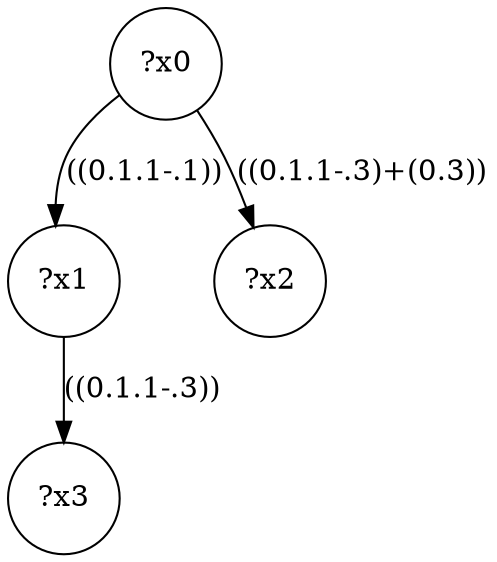 digraph g {
	x0 [shape=circle, label="?x0"];
	x1 [shape=circle, label="?x1"];
	x0 -> x1 [label="((0.1.1-.1))"];
	x2 [shape=circle, label="?x2"];
	x0 -> x2 [label="((0.1.1-.3)+(0.3))"];
	x3 [shape=circle, label="?x3"];
	x1 -> x3 [label="((0.1.1-.3))"];
}
